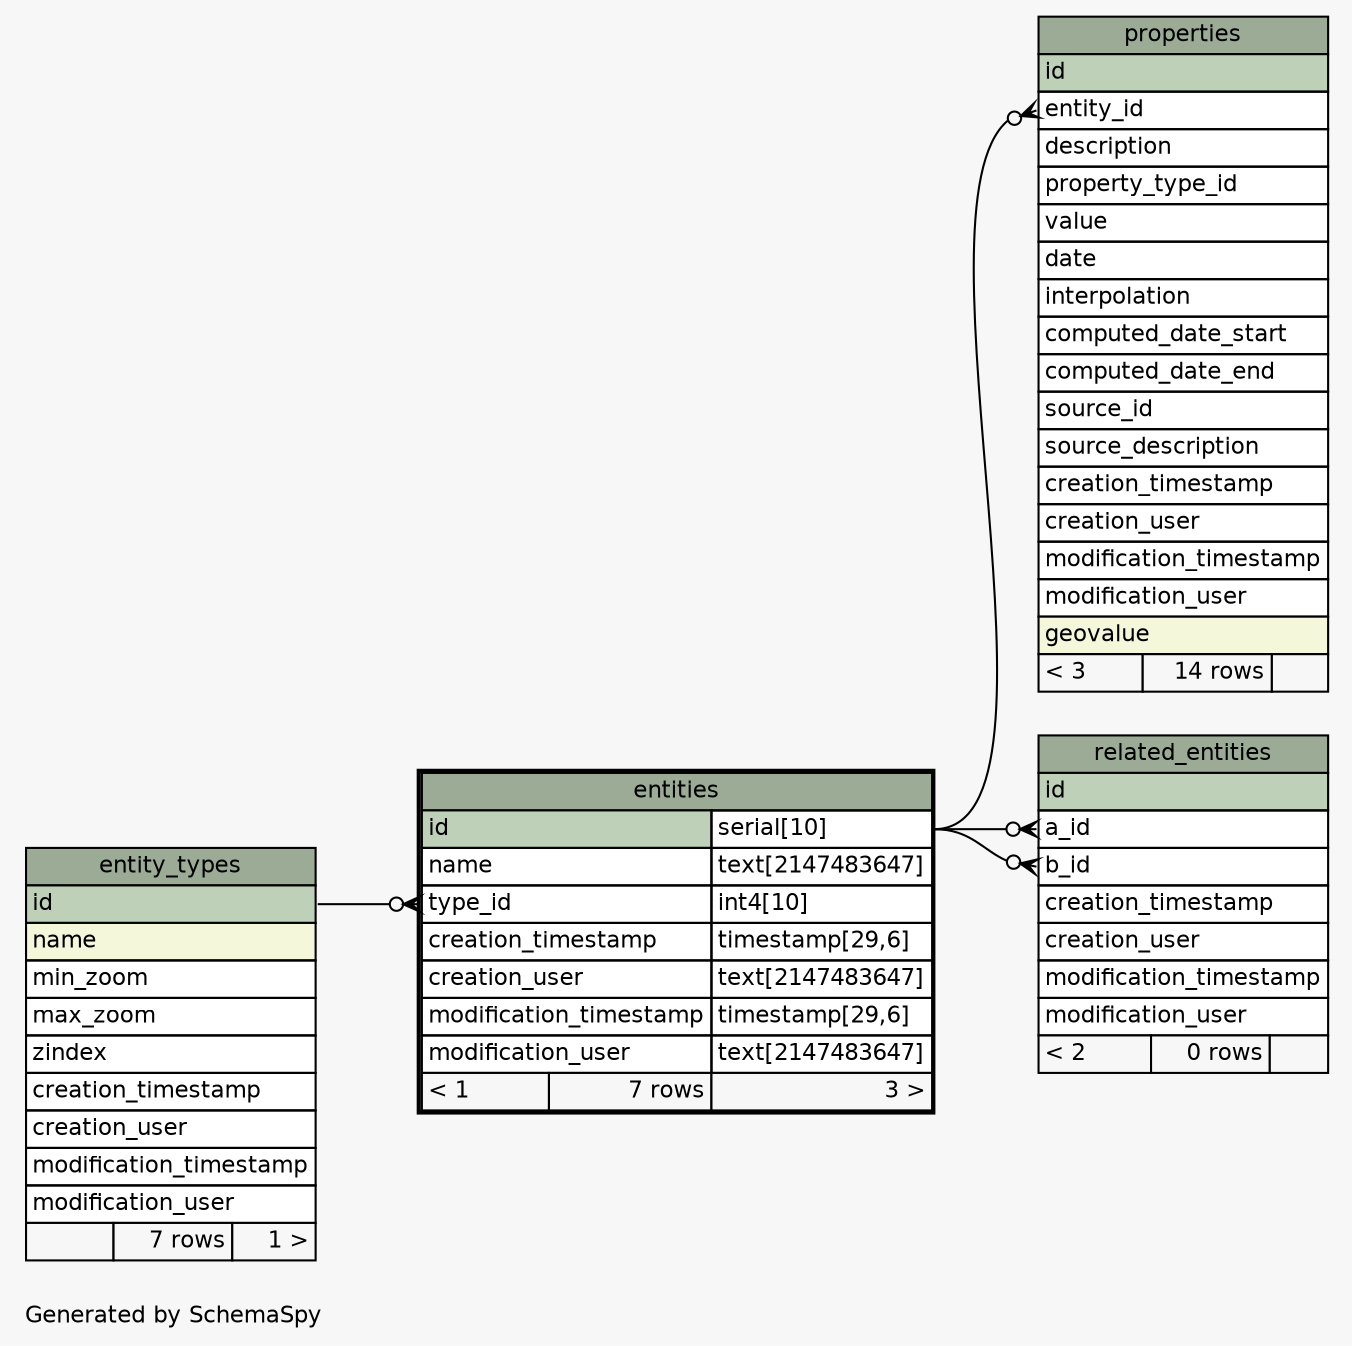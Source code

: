 // dot 2.38.0 on Mac OS X 10.10.1
// SchemaSpy rev 590
digraph "oneDegreeRelationshipsDiagram" {
  graph [
    rankdir="RL"
    bgcolor="#f7f7f7"
    label="\nGenerated by SchemaSpy"
    labeljust="l"
    nodesep="0.18"
    ranksep="0.46"
    fontname="Helvetica"
    fontsize="11"
  ];
  node [
    fontname="Helvetica"
    fontsize="11"
    shape="plaintext"
  ];
  edge [
    arrowsize="0.8"
  ];
  "entities":"type_id":w -> "entity_types":"id":e [arrowhead=none dir=back arrowtail=crowodot];
  "properties":"entity_id":w -> "entities":"id.type":e [arrowhead=none dir=back arrowtail=crowodot];
  "related_entities":"a_id":w -> "entities":"id.type":e [arrowhead=none dir=back arrowtail=crowodot];
  "related_entities":"b_id":w -> "entities":"id.type":e [arrowhead=none dir=back arrowtail=crowodot];
  "entities" [
    label=<
    <TABLE BORDER="2" CELLBORDER="1" CELLSPACING="0" BGCOLOR="#ffffff">
      <TR><TD COLSPAN="3" BGCOLOR="#9bab96" ALIGN="CENTER">entities</TD></TR>
      <TR><TD PORT="id" COLSPAN="2" BGCOLOR="#bed1b8" ALIGN="LEFT">id</TD><TD PORT="id.type" ALIGN="LEFT">serial[10]</TD></TR>
      <TR><TD PORT="name" COLSPAN="2" ALIGN="LEFT">name</TD><TD PORT="name.type" ALIGN="LEFT">text[2147483647]</TD></TR>
      <TR><TD PORT="type_id" COLSPAN="2" ALIGN="LEFT">type_id</TD><TD PORT="type_id.type" ALIGN="LEFT">int4[10]</TD></TR>
      <TR><TD PORT="creation_timestamp" COLSPAN="2" ALIGN="LEFT">creation_timestamp</TD><TD PORT="creation_timestamp.type" ALIGN="LEFT">timestamp[29,6]</TD></TR>
      <TR><TD PORT="creation_user" COLSPAN="2" ALIGN="LEFT">creation_user</TD><TD PORT="creation_user.type" ALIGN="LEFT">text[2147483647]</TD></TR>
      <TR><TD PORT="modification_timestamp" COLSPAN="2" ALIGN="LEFT">modification_timestamp</TD><TD PORT="modification_timestamp.type" ALIGN="LEFT">timestamp[29,6]</TD></TR>
      <TR><TD PORT="modification_user" COLSPAN="2" ALIGN="LEFT">modification_user</TD><TD PORT="modification_user.type" ALIGN="LEFT">text[2147483647]</TD></TR>
      <TR><TD ALIGN="LEFT" BGCOLOR="#f7f7f7">&lt; 1</TD><TD ALIGN="RIGHT" BGCOLOR="#f7f7f7">7 rows</TD><TD ALIGN="RIGHT" BGCOLOR="#f7f7f7">3 &gt;</TD></TR>
    </TABLE>>
    URL="entities.html"
    tooltip="entities"
  ];
  "entity_types" [
    label=<
    <TABLE BORDER="0" CELLBORDER="1" CELLSPACING="0" BGCOLOR="#ffffff">
      <TR><TD COLSPAN="3" BGCOLOR="#9bab96" ALIGN="CENTER">entity_types</TD></TR>
      <TR><TD PORT="id" COLSPAN="3" BGCOLOR="#bed1b8" ALIGN="LEFT">id</TD></TR>
      <TR><TD PORT="name" COLSPAN="3" BGCOLOR="#f4f7da" ALIGN="LEFT">name</TD></TR>
      <TR><TD PORT="min_zoom" COLSPAN="3" ALIGN="LEFT">min_zoom</TD></TR>
      <TR><TD PORT="max_zoom" COLSPAN="3" ALIGN="LEFT">max_zoom</TD></TR>
      <TR><TD PORT="zindex" COLSPAN="3" ALIGN="LEFT">zindex</TD></TR>
      <TR><TD PORT="creation_timestamp" COLSPAN="3" ALIGN="LEFT">creation_timestamp</TD></TR>
      <TR><TD PORT="creation_user" COLSPAN="3" ALIGN="LEFT">creation_user</TD></TR>
      <TR><TD PORT="modification_timestamp" COLSPAN="3" ALIGN="LEFT">modification_timestamp</TD></TR>
      <TR><TD PORT="modification_user" COLSPAN="3" ALIGN="LEFT">modification_user</TD></TR>
      <TR><TD ALIGN="LEFT" BGCOLOR="#f7f7f7">  </TD><TD ALIGN="RIGHT" BGCOLOR="#f7f7f7">7 rows</TD><TD ALIGN="RIGHT" BGCOLOR="#f7f7f7">1 &gt;</TD></TR>
    </TABLE>>
    URL="entity_types.html"
    tooltip="entity_types"
  ];
  "properties" [
    label=<
    <TABLE BORDER="0" CELLBORDER="1" CELLSPACING="0" BGCOLOR="#ffffff">
      <TR><TD COLSPAN="3" BGCOLOR="#9bab96" ALIGN="CENTER">properties</TD></TR>
      <TR><TD PORT="id" COLSPAN="3" BGCOLOR="#bed1b8" ALIGN="LEFT">id</TD></TR>
      <TR><TD PORT="entity_id" COLSPAN="3" ALIGN="LEFT">entity_id</TD></TR>
      <TR><TD PORT="description" COLSPAN="3" ALIGN="LEFT">description</TD></TR>
      <TR><TD PORT="property_type_id" COLSPAN="3" ALIGN="LEFT">property_type_id</TD></TR>
      <TR><TD PORT="value" COLSPAN="3" ALIGN="LEFT">value</TD></TR>
      <TR><TD PORT="date" COLSPAN="3" ALIGN="LEFT">date</TD></TR>
      <TR><TD PORT="interpolation" COLSPAN="3" ALIGN="LEFT">interpolation</TD></TR>
      <TR><TD PORT="computed_date_start" COLSPAN="3" ALIGN="LEFT">computed_date_start</TD></TR>
      <TR><TD PORT="computed_date_end" COLSPAN="3" ALIGN="LEFT">computed_date_end</TD></TR>
      <TR><TD PORT="source_id" COLSPAN="3" ALIGN="LEFT">source_id</TD></TR>
      <TR><TD PORT="source_description" COLSPAN="3" ALIGN="LEFT">source_description</TD></TR>
      <TR><TD PORT="creation_timestamp" COLSPAN="3" ALIGN="LEFT">creation_timestamp</TD></TR>
      <TR><TD PORT="creation_user" COLSPAN="3" ALIGN="LEFT">creation_user</TD></TR>
      <TR><TD PORT="modification_timestamp" COLSPAN="3" ALIGN="LEFT">modification_timestamp</TD></TR>
      <TR><TD PORT="modification_user" COLSPAN="3" ALIGN="LEFT">modification_user</TD></TR>
      <TR><TD PORT="geovalue" COLSPAN="3" BGCOLOR="#f4f7da" ALIGN="LEFT">geovalue</TD></TR>
      <TR><TD ALIGN="LEFT" BGCOLOR="#f7f7f7">&lt; 3</TD><TD ALIGN="RIGHT" BGCOLOR="#f7f7f7">14 rows</TD><TD ALIGN="RIGHT" BGCOLOR="#f7f7f7">  </TD></TR>
    </TABLE>>
    URL="properties.html"
    tooltip="properties"
  ];
  "related_entities" [
    label=<
    <TABLE BORDER="0" CELLBORDER="1" CELLSPACING="0" BGCOLOR="#ffffff">
      <TR><TD COLSPAN="3" BGCOLOR="#9bab96" ALIGN="CENTER">related_entities</TD></TR>
      <TR><TD PORT="id" COLSPAN="3" BGCOLOR="#bed1b8" ALIGN="LEFT">id</TD></TR>
      <TR><TD PORT="a_id" COLSPAN="3" ALIGN="LEFT">a_id</TD></TR>
      <TR><TD PORT="b_id" COLSPAN="3" ALIGN="LEFT">b_id</TD></TR>
      <TR><TD PORT="creation_timestamp" COLSPAN="3" ALIGN="LEFT">creation_timestamp</TD></TR>
      <TR><TD PORT="creation_user" COLSPAN="3" ALIGN="LEFT">creation_user</TD></TR>
      <TR><TD PORT="modification_timestamp" COLSPAN="3" ALIGN="LEFT">modification_timestamp</TD></TR>
      <TR><TD PORT="modification_user" COLSPAN="3" ALIGN="LEFT">modification_user</TD></TR>
      <TR><TD ALIGN="LEFT" BGCOLOR="#f7f7f7">&lt; 2</TD><TD ALIGN="RIGHT" BGCOLOR="#f7f7f7">0 rows</TD><TD ALIGN="RIGHT" BGCOLOR="#f7f7f7">  </TD></TR>
    </TABLE>>
    URL="related_entities.html"
    tooltip="related_entities"
  ];
}
